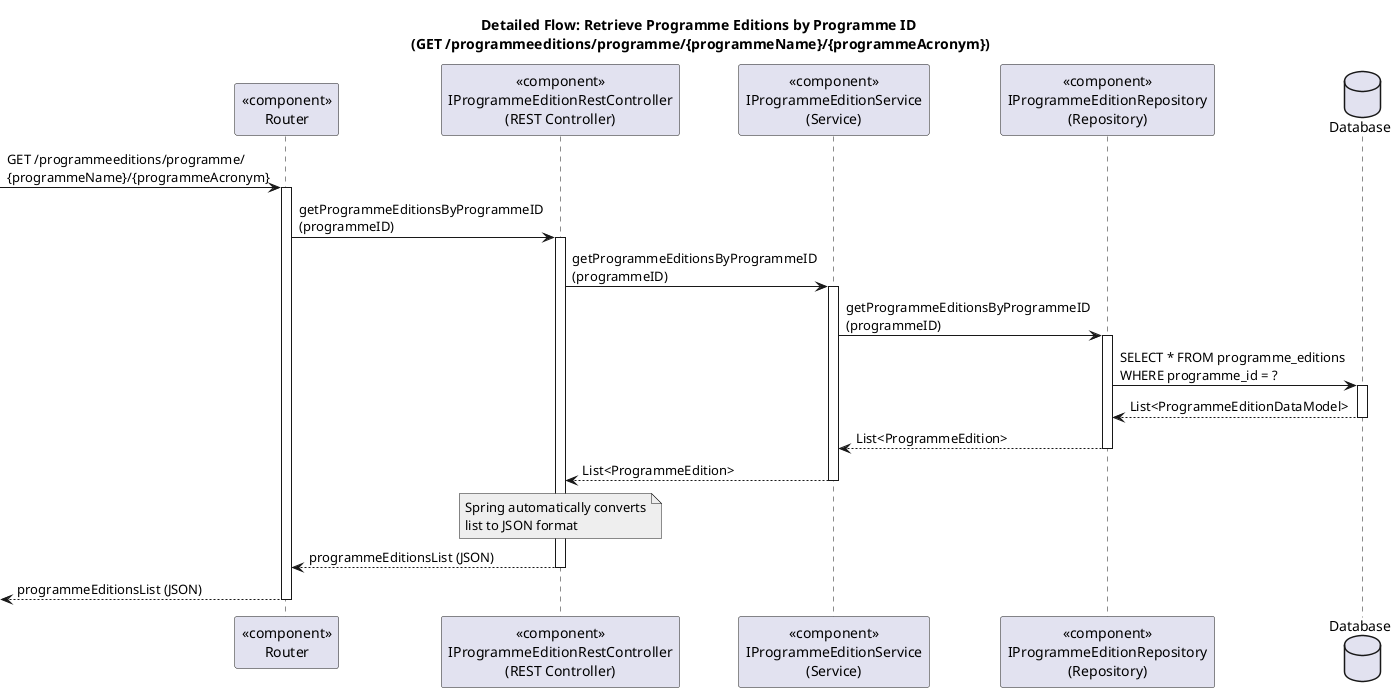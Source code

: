 @startuml
title Detailed Flow: Retrieve Programme Editions by Programme ID \n(GET /programmeeditions/programme/{programmeName}/{programmeAcronym})

participant "<<component>>\nRouter" as Router
participant "<<component>>\nIProgrammeEditionRestController\n(REST Controller)" as Controller
participant "<<component>>\nIProgrammeEditionService\n(Service)" as Service
participant "<<component>>\nIProgrammeEditionRepository\n(Repository)" as Repository
database "Database" as DB

-> Router: GET /programmeeditions/programme/\n{programmeName}/{programmeAcronym}
activate Router

Router -> Controller: getProgrammeEditionsByProgrammeID\n(programmeID)
activate Controller

Controller -> Service: getProgrammeEditionsByProgrammeID\n(programmeID)
activate Service

Service -> Repository: getProgrammeEditionsByProgrammeID\n(programmeID)
activate Repository

Repository -> DB: SELECT * FROM programme_editions\nWHERE programme_id = ?
activate DB
DB --> Repository: List<ProgrammeEditionDataModel>
deactivate DB

Repository --> Service: List<ProgrammeEdition>
deactivate Repository

Service --> Controller: List<ProgrammeEdition>
deactivate Service

note over Controller #EEEEEE
Spring automatically converts
list to JSON format
end note

Controller --> Router: programmeEditionsList (JSON)
deactivate Controller

<-- Router: programmeEditionsList (JSON)
deactivate Router

@enduml
